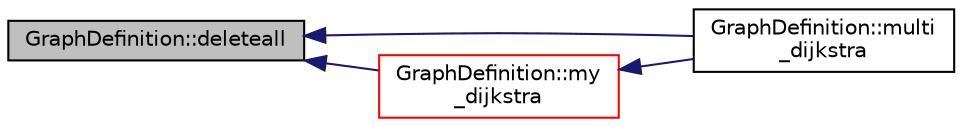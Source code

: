 digraph "GraphDefinition::deleteall"
{
  edge [fontname="Helvetica",fontsize="10",labelfontname="Helvetica",labelfontsize="10"];
  node [fontname="Helvetica",fontsize="10",shape=record];
  rankdir="LR";
  Node29 [label="GraphDefinition::deleteall",height=0.2,width=0.4,color="black", fillcolor="grey75", style="filled", fontcolor="black"];
  Node29 -> Node30 [dir="back",color="midnightblue",fontsize="10",style="solid",fontname="Helvetica"];
  Node30 [label="GraphDefinition::multi\l_dijkstra",height=0.2,width=0.4,color="black", fillcolor="white", style="filled",URL="$classGraphDefinition.html#aed93f8948d2700b9d5c9b79ee4a742bb"];
  Node29 -> Node31 [dir="back",color="midnightblue",fontsize="10",style="solid",fontname="Helvetica"];
  Node31 [label="GraphDefinition::my\l_dijkstra",height=0.2,width=0.4,color="red", fillcolor="white", style="filled",URL="$classGraphDefinition.html#add1e17a19370022849bc5fa0a0a993c7"];
  Node31 -> Node30 [dir="back",color="midnightblue",fontsize="10",style="solid",fontname="Helvetica"];
}

